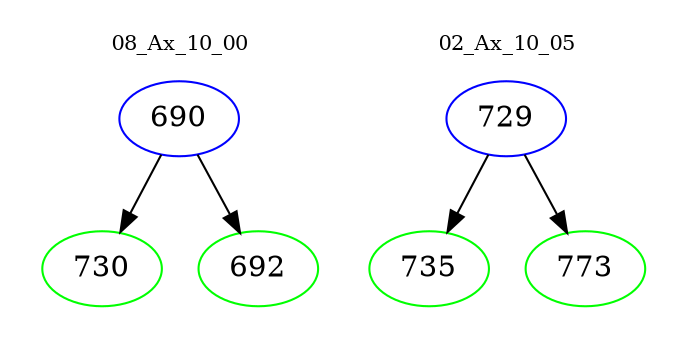 digraph{
subgraph cluster_0 {
color = white
label = "08_Ax_10_00";
fontsize=10;
T0_690 [label="690", color="blue"]
T0_690 -> T0_730 [color="black"]
T0_730 [label="730", color="green"]
T0_690 -> T0_692 [color="black"]
T0_692 [label="692", color="green"]
}
subgraph cluster_1 {
color = white
label = "02_Ax_10_05";
fontsize=10;
T1_729 [label="729", color="blue"]
T1_729 -> T1_735 [color="black"]
T1_735 [label="735", color="green"]
T1_729 -> T1_773 [color="black"]
T1_773 [label="773", color="green"]
}
}
